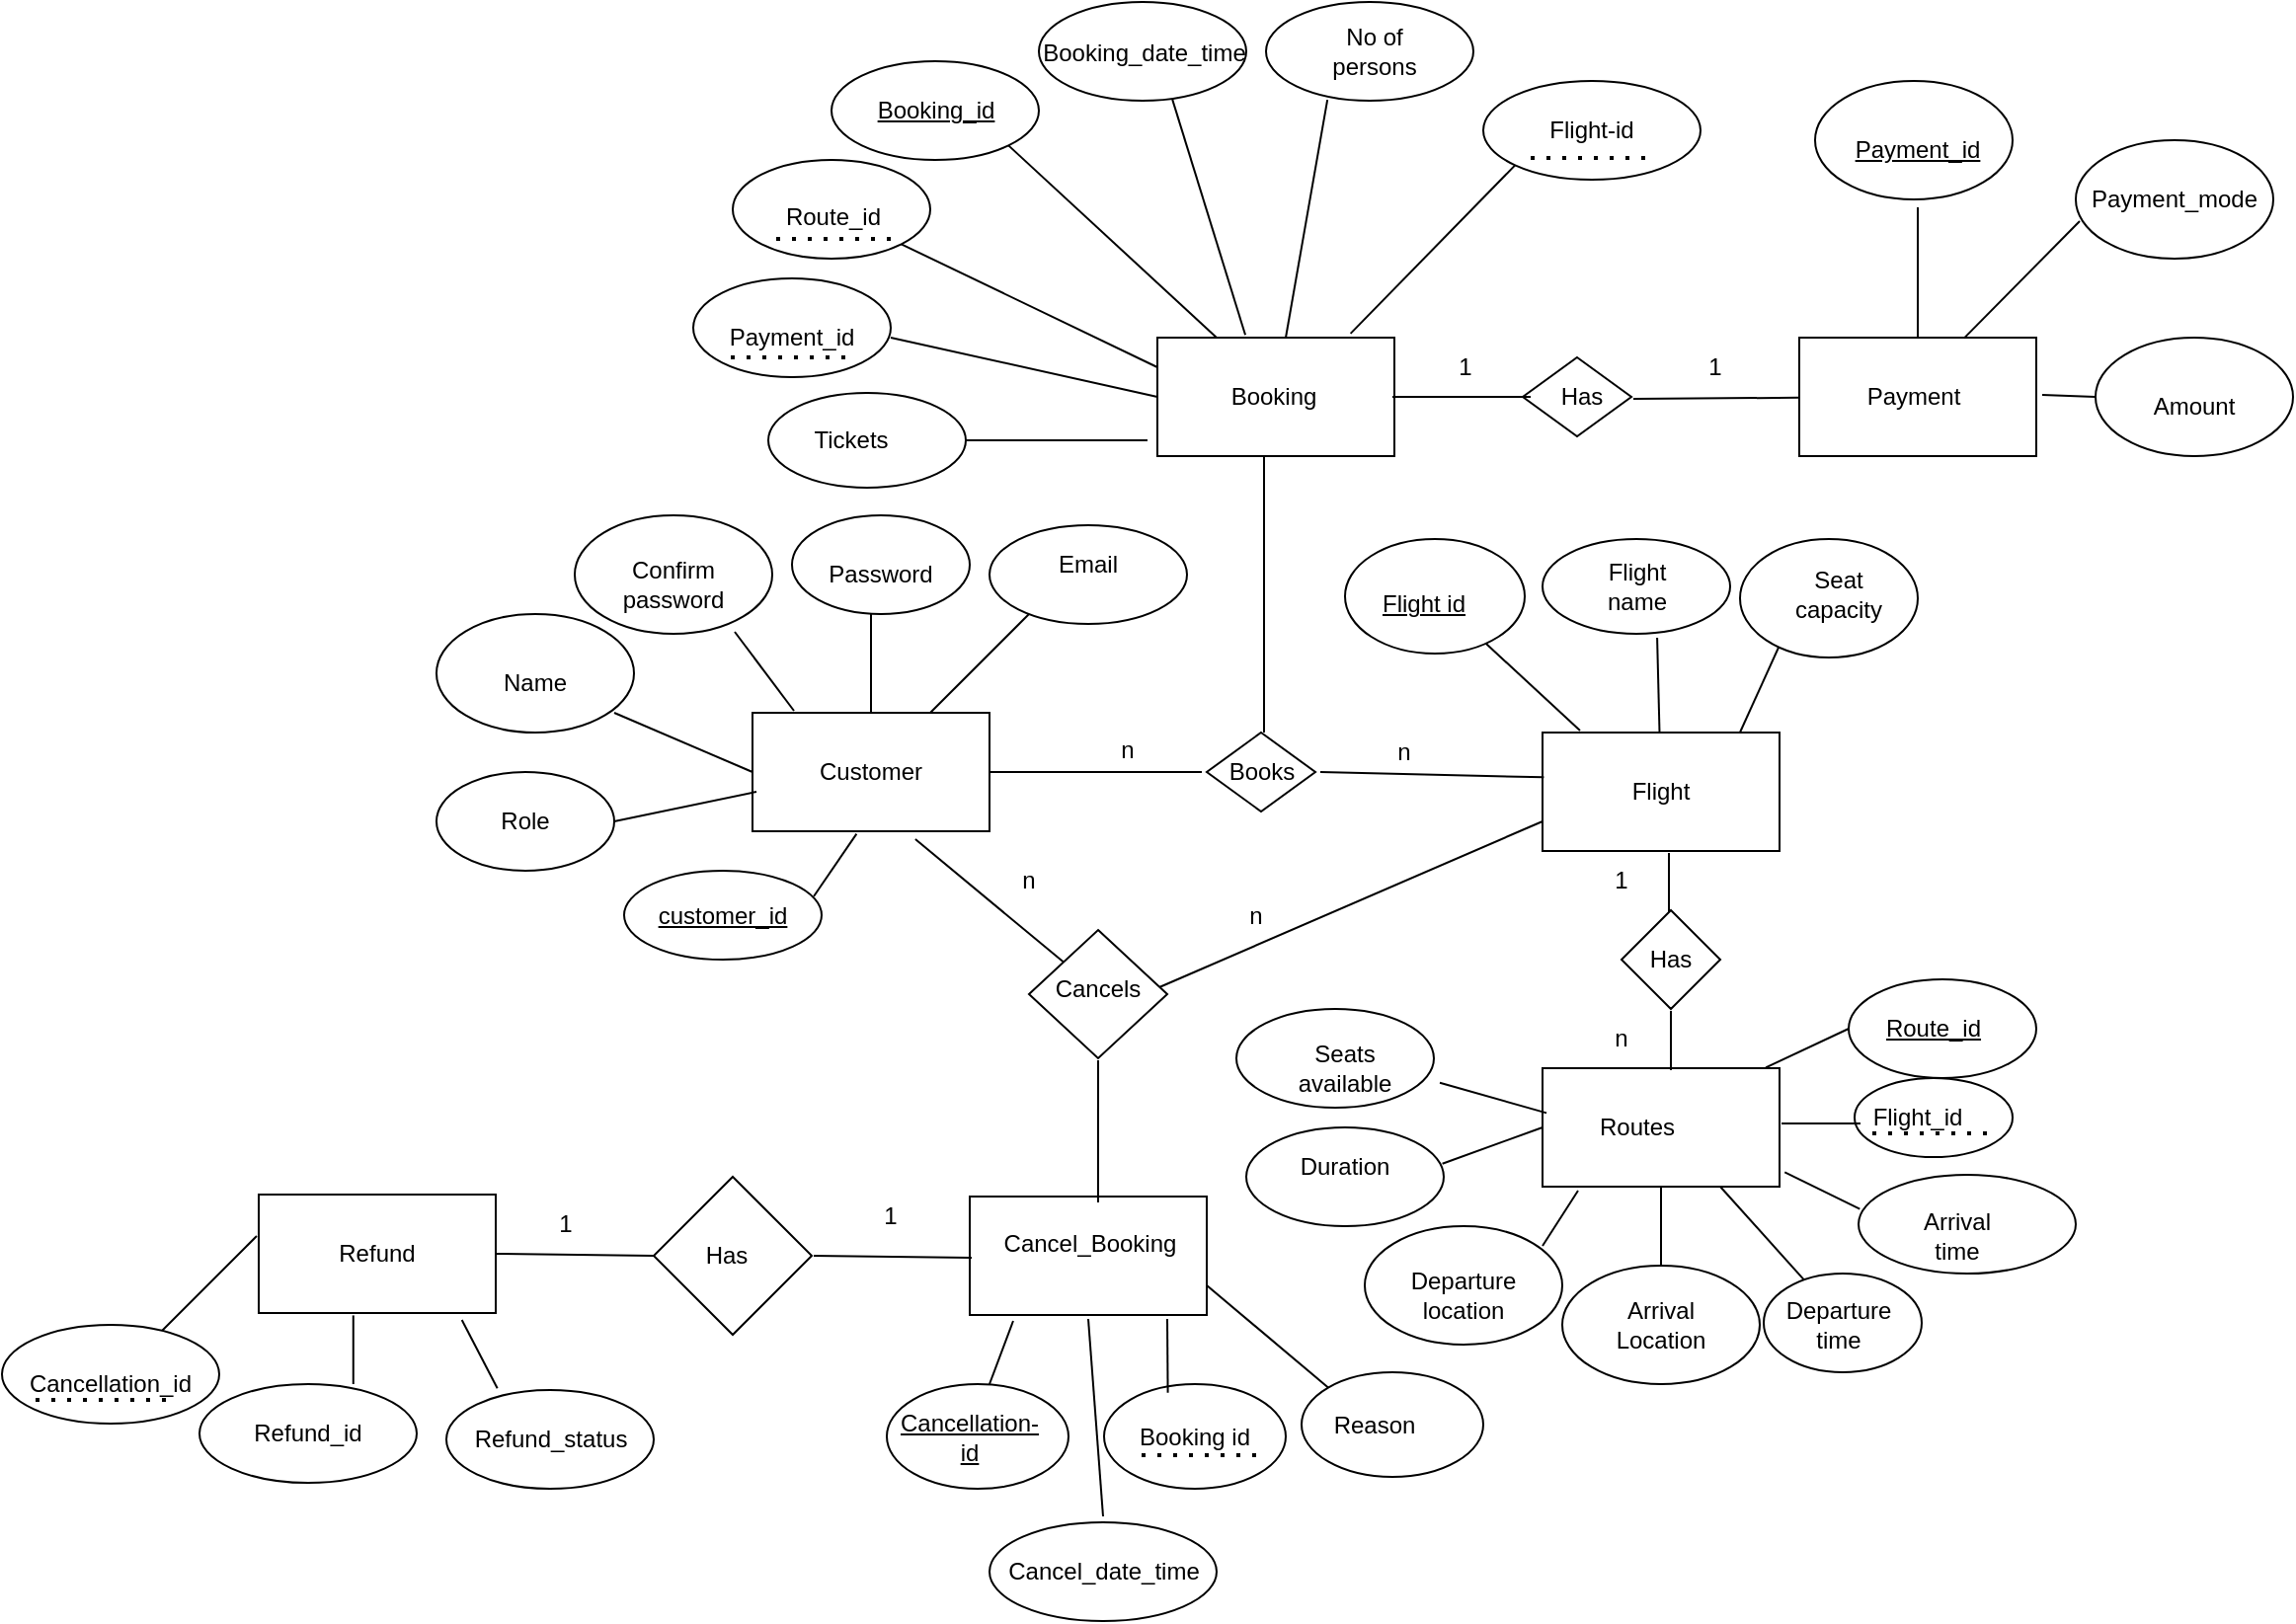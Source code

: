 <mxfile version="24.3.1" type="google">
  <diagram id="R2lEEEUBdFMjLlhIrx00" name="Page-1">
    <mxGraphModel grid="1" page="1" gridSize="10" guides="1" tooltips="1" connect="1" arrows="1" fold="1" pageScale="1" pageWidth="850" pageHeight="1100" math="0" shadow="0" extFonts="Permanent Marker^https://fonts.googleapis.com/css?family=Permanent+Marker">
      <root>
        <mxCell id="0" />
        <mxCell id="1" parent="0" />
        <mxCell id="lQTOpDhkp-Ly-11tszaa-1" value="" style="ellipse;whiteSpace=wrap;html=1;" vertex="1" parent="1">
          <mxGeometry x="300" y="5" width="100" height="50" as="geometry" />
        </mxCell>
        <mxCell id="lQTOpDhkp-Ly-11tszaa-3" value="" style="endArrow=none;html=1;rounded=0;" edge="1" parent="1">
          <mxGeometry width="50" height="50" relative="1" as="geometry">
            <mxPoint x="270" y="100" as="sourcePoint" />
            <mxPoint x="320" y="50" as="targetPoint" />
          </mxGeometry>
        </mxCell>
        <mxCell id="lQTOpDhkp-Ly-11tszaa-6" value="Email" style="text;html=1;align=center;verticalAlign=middle;whiteSpace=wrap;rounded=0;" vertex="1" parent="1">
          <mxGeometry x="320" y="10" width="60" height="30" as="geometry" />
        </mxCell>
        <mxCell id="lQTOpDhkp-Ly-11tszaa-7" value="" style="rounded=0;whiteSpace=wrap;html=1;" vertex="1" parent="1">
          <mxGeometry x="180" y="100" width="120" height="60" as="geometry" />
        </mxCell>
        <mxCell id="lQTOpDhkp-Ly-11tszaa-8" value="Customer" style="text;html=1;align=center;verticalAlign=middle;whiteSpace=wrap;rounded=0;" vertex="1" parent="1">
          <mxGeometry x="210" y="115" width="60" height="30" as="geometry" />
        </mxCell>
        <mxCell id="lQTOpDhkp-Ly-11tszaa-9" value="" style="ellipse;whiteSpace=wrap;html=1;" vertex="1" parent="1">
          <mxGeometry x="200" width="90" height="50" as="geometry" />
        </mxCell>
        <mxCell id="lQTOpDhkp-Ly-11tszaa-10" value="" style="endArrow=none;html=1;rounded=0;exitX=0.5;exitY=0;exitDx=0;exitDy=0;" edge="1" parent="1" source="lQTOpDhkp-Ly-11tszaa-7">
          <mxGeometry width="50" height="50" relative="1" as="geometry">
            <mxPoint x="190" y="100" as="sourcePoint" />
            <mxPoint x="240" y="50" as="targetPoint" />
          </mxGeometry>
        </mxCell>
        <mxCell id="lQTOpDhkp-Ly-11tszaa-11" value="" style="endArrow=none;html=1;rounded=0;" edge="1" parent="1">
          <mxGeometry width="50" height="50" relative="1" as="geometry">
            <mxPoint x="201" y="99" as="sourcePoint" />
            <mxPoint x="171" y="59" as="targetPoint" />
          </mxGeometry>
        </mxCell>
        <mxCell id="lQTOpDhkp-Ly-11tszaa-12" value="" style="ellipse;whiteSpace=wrap;html=1;" vertex="1" parent="1">
          <mxGeometry x="90" width="100" height="60" as="geometry" />
        </mxCell>
        <mxCell id="lQTOpDhkp-Ly-11tszaa-13" value="" style="endArrow=none;html=1;rounded=0;exitX=0;exitY=0.5;exitDx=0;exitDy=0;" edge="1" parent="1" source="lQTOpDhkp-Ly-11tszaa-7">
          <mxGeometry width="50" height="50" relative="1" as="geometry">
            <mxPoint x="170" y="140" as="sourcePoint" />
            <mxPoint x="110" y="100" as="targetPoint" />
          </mxGeometry>
        </mxCell>
        <mxCell id="lQTOpDhkp-Ly-11tszaa-14" value="" style="ellipse;whiteSpace=wrap;html=1;" vertex="1" parent="1">
          <mxGeometry x="20" y="50" width="100" height="60" as="geometry" />
        </mxCell>
        <mxCell id="lQTOpDhkp-Ly-11tszaa-15" value="Password" style="text;html=1;align=center;verticalAlign=middle;whiteSpace=wrap;rounded=0;" vertex="1" parent="1">
          <mxGeometry x="215" y="15" width="60" height="30" as="geometry" />
        </mxCell>
        <mxCell id="lQTOpDhkp-Ly-11tszaa-17" value="Confirm password" style="text;html=1;align=center;verticalAlign=middle;whiteSpace=wrap;rounded=0;" vertex="1" parent="1">
          <mxGeometry x="110" y="20" width="60" height="30" as="geometry" />
        </mxCell>
        <mxCell id="lQTOpDhkp-Ly-11tszaa-18" value="Name" style="text;html=1;align=center;verticalAlign=middle;whiteSpace=wrap;rounded=0;" vertex="1" parent="1">
          <mxGeometry x="40" y="70" width="60" height="30" as="geometry" />
        </mxCell>
        <mxCell id="lQTOpDhkp-Ly-11tszaa-19" value="" style="ellipse;whiteSpace=wrap;html=1;" vertex="1" parent="1">
          <mxGeometry x="20" y="130" width="90" height="50" as="geometry" />
        </mxCell>
        <mxCell id="lQTOpDhkp-Ly-11tszaa-20" value="" style="endArrow=none;html=1;rounded=0;exitX=1;exitY=0.5;exitDx=0;exitDy=0;" edge="1" parent="1" source="lQTOpDhkp-Ly-11tszaa-19">
          <mxGeometry width="50" height="50" relative="1" as="geometry">
            <mxPoint x="132" y="190" as="sourcePoint" />
            <mxPoint x="182" y="140" as="targetPoint" />
          </mxGeometry>
        </mxCell>
        <mxCell id="lQTOpDhkp-Ly-11tszaa-21" value="Role" style="text;html=1;align=center;verticalAlign=middle;whiteSpace=wrap;rounded=0;" vertex="1" parent="1">
          <mxGeometry x="35" y="140" width="60" height="30" as="geometry" />
        </mxCell>
        <mxCell id="lQTOpDhkp-Ly-11tszaa-22" value="" style="rounded=0;whiteSpace=wrap;html=1;" vertex="1" parent="1">
          <mxGeometry x="580" y="110" width="120" height="60" as="geometry" />
        </mxCell>
        <mxCell id="lQTOpDhkp-Ly-11tszaa-23" value="Flight" style="text;html=1;align=center;verticalAlign=middle;whiteSpace=wrap;rounded=0;" vertex="1" parent="1">
          <mxGeometry x="610" y="125" width="60" height="30" as="geometry" />
        </mxCell>
        <mxCell id="lQTOpDhkp-Ly-11tszaa-24" value="" style="endArrow=none;html=1;rounded=0;exitX=0.833;exitY=0;exitDx=0;exitDy=0;exitPerimeter=0;" edge="1" parent="1" source="lQTOpDhkp-Ly-11tszaa-22">
          <mxGeometry width="50" height="50" relative="1" as="geometry">
            <mxPoint x="654" y="107" as="sourcePoint" />
            <mxPoint x="704" y="57" as="targetPoint" />
          </mxGeometry>
        </mxCell>
        <mxCell id="lQTOpDhkp-Ly-11tszaa-26" value="" style="ellipse;whiteSpace=wrap;html=1;" vertex="1" parent="1">
          <mxGeometry x="680" y="12" width="90" height="60" as="geometry" />
        </mxCell>
        <mxCell id="lQTOpDhkp-Ly-11tszaa-27" value="" style="endArrow=none;html=1;rounded=0;entryX=0.611;entryY=1.042;entryDx=0;entryDy=0;entryPerimeter=0;" edge="1" parent="1" source="lQTOpDhkp-Ly-11tszaa-22" target="lQTOpDhkp-Ly-11tszaa-28">
          <mxGeometry width="50" height="50" relative="1" as="geometry">
            <mxPoint x="665" y="112" as="sourcePoint" />
            <mxPoint x="635" y="52" as="targetPoint" />
          </mxGeometry>
        </mxCell>
        <mxCell id="lQTOpDhkp-Ly-11tszaa-28" value="" style="ellipse;whiteSpace=wrap;html=1;" vertex="1" parent="1">
          <mxGeometry x="580" y="12" width="95" height="48" as="geometry" />
        </mxCell>
        <mxCell id="lQTOpDhkp-Ly-11tszaa-29" value="" style="endArrow=none;html=1;rounded=0;" edge="1" parent="1" target="lQTOpDhkp-Ly-11tszaa-30">
          <mxGeometry width="50" height="50" relative="1" as="geometry">
            <mxPoint x="599" y="109" as="sourcePoint" />
            <mxPoint x="571" y="70" as="targetPoint" />
          </mxGeometry>
        </mxCell>
        <mxCell id="lQTOpDhkp-Ly-11tszaa-30" value="" style="ellipse;whiteSpace=wrap;html=1;" vertex="1" parent="1">
          <mxGeometry x="480" y="12" width="91" height="58" as="geometry" />
        </mxCell>
        <mxCell id="lQTOpDhkp-Ly-11tszaa-33" value="&lt;u&gt;Flight id&lt;/u&gt;" style="text;html=1;align=center;verticalAlign=middle;whiteSpace=wrap;rounded=0;" vertex="1" parent="1">
          <mxGeometry x="490" y="30" width="60" height="30" as="geometry" />
        </mxCell>
        <mxCell id="lQTOpDhkp-Ly-11tszaa-34" value="Flight name" style="text;html=1;align=center;verticalAlign=middle;whiteSpace=wrap;rounded=0;" vertex="1" parent="1">
          <mxGeometry x="597.5" y="21" width="60" height="30" as="geometry" />
        </mxCell>
        <mxCell id="lQTOpDhkp-Ly-11tszaa-35" value="Seat capacity" style="text;html=1;align=center;verticalAlign=middle;whiteSpace=wrap;rounded=0;" vertex="1" parent="1">
          <mxGeometry x="700" y="25" width="60" height="30" as="geometry" />
        </mxCell>
        <mxCell id="lQTOpDhkp-Ly-11tszaa-36" value="" style="rounded=0;whiteSpace=wrap;html=1;" vertex="1" parent="1">
          <mxGeometry x="580" y="280" width="120" height="60" as="geometry" />
        </mxCell>
        <mxCell id="lQTOpDhkp-Ly-11tszaa-37" value="Routes" style="text;html=1;align=center;verticalAlign=middle;whiteSpace=wrap;rounded=0;" vertex="1" parent="1">
          <mxGeometry x="597.5" y="295" width="60" height="30" as="geometry" />
        </mxCell>
        <mxCell id="lQTOpDhkp-Ly-11tszaa-38" value="" style="endArrow=none;html=1;rounded=0;" edge="1" parent="1">
          <mxGeometry width="50" height="50" relative="1" as="geometry">
            <mxPoint x="580" y="370" as="sourcePoint" />
            <mxPoint x="598" y="342" as="targetPoint" />
          </mxGeometry>
        </mxCell>
        <mxCell id="lQTOpDhkp-Ly-11tszaa-40" value="" style="ellipse;whiteSpace=wrap;html=1;" vertex="1" parent="1">
          <mxGeometry x="490" y="360" width="100" height="60" as="geometry" />
        </mxCell>
        <mxCell id="lQTOpDhkp-Ly-11tszaa-41" value="Departure location" style="text;html=1;align=center;verticalAlign=middle;whiteSpace=wrap;rounded=0;" vertex="1" parent="1">
          <mxGeometry x="510" y="380" width="60" height="30" as="geometry" />
        </mxCell>
        <mxCell id="lQTOpDhkp-Ly-11tszaa-42" value="" style="ellipse;whiteSpace=wrap;html=1;" vertex="1" parent="1">
          <mxGeometry x="590" y="380" width="100" height="60" as="geometry" />
        </mxCell>
        <mxCell id="lQTOpDhkp-Ly-11tszaa-43" value="Arrival Location" style="text;html=1;align=center;verticalAlign=middle;whiteSpace=wrap;rounded=0;" vertex="1" parent="1">
          <mxGeometry x="610" y="395" width="60" height="30" as="geometry" />
        </mxCell>
        <mxCell id="lQTOpDhkp-Ly-11tszaa-44" value="" style="ellipse;whiteSpace=wrap;html=1;" vertex="1" parent="1">
          <mxGeometry x="692" y="384" width="80" height="50" as="geometry" />
        </mxCell>
        <mxCell id="lQTOpDhkp-Ly-11tszaa-45" value="Departure time" style="text;html=1;align=center;verticalAlign=middle;whiteSpace=wrap;rounded=0;" vertex="1" parent="1">
          <mxGeometry x="700" y="395" width="60" height="30" as="geometry" />
        </mxCell>
        <mxCell id="lQTOpDhkp-Ly-11tszaa-46" value="" style="ellipse;whiteSpace=wrap;html=1;" vertex="1" parent="1">
          <mxGeometry x="738" y="285" width="80" height="40" as="geometry" />
        </mxCell>
        <mxCell id="lQTOpDhkp-Ly-11tszaa-47" value="Flight_id" style="text;html=1;align=center;verticalAlign=middle;whiteSpace=wrap;rounded=0;" vertex="1" parent="1">
          <mxGeometry x="740" y="290" width="60" height="30" as="geometry" />
        </mxCell>
        <mxCell id="lQTOpDhkp-Ly-11tszaa-48" value="" style="ellipse;whiteSpace=wrap;html=1;" vertex="1" parent="1">
          <mxGeometry x="430" y="310" width="100" height="50" as="geometry" />
        </mxCell>
        <mxCell id="lQTOpDhkp-Ly-11tszaa-49" value="Duration" style="text;html=1;align=center;verticalAlign=middle;whiteSpace=wrap;rounded=0;" vertex="1" parent="1">
          <mxGeometry x="450" y="315" width="60" height="30" as="geometry" />
        </mxCell>
        <mxCell id="lQTOpDhkp-Ly-11tszaa-50" value="" style="endArrow=none;html=1;rounded=0;entryX=0;entryY=0.5;entryDx=0;entryDy=0;exitX=0.993;exitY=0.367;exitDx=0;exitDy=0;exitPerimeter=0;" edge="1" parent="1" source="lQTOpDhkp-Ly-11tszaa-48" target="lQTOpDhkp-Ly-11tszaa-36">
          <mxGeometry width="50" height="50" relative="1" as="geometry">
            <mxPoint x="510" y="340" as="sourcePoint" />
            <mxPoint x="560" y="290" as="targetPoint" />
          </mxGeometry>
        </mxCell>
        <mxCell id="lQTOpDhkp-Ly-11tszaa-51" value="" style="endArrow=none;html=1;rounded=0;entryX=0.5;entryY=0;entryDx=0;entryDy=0;exitX=0.5;exitY=1;exitDx=0;exitDy=0;" edge="1" parent="1" source="lQTOpDhkp-Ly-11tszaa-36" target="lQTOpDhkp-Ly-11tszaa-42">
          <mxGeometry width="50" height="50" relative="1" as="geometry">
            <mxPoint x="630" y="350" as="sourcePoint" />
            <mxPoint x="500" y="210" as="targetPoint" />
          </mxGeometry>
        </mxCell>
        <mxCell id="lQTOpDhkp-Ly-11tszaa-52" value="" style="endArrow=none;html=1;rounded=0;exitX=0.75;exitY=1;exitDx=0;exitDy=0;" edge="1" parent="1" source="lQTOpDhkp-Ly-11tszaa-36" target="lQTOpDhkp-Ly-11tszaa-44">
          <mxGeometry width="50" height="50" relative="1" as="geometry">
            <mxPoint x="671" y="345" as="sourcePoint" />
            <mxPoint x="711" y="355" as="targetPoint" />
          </mxGeometry>
        </mxCell>
        <mxCell id="lQTOpDhkp-Ly-11tszaa-53" value="" style="endArrow=none;html=1;rounded=0;" edge="1" parent="1">
          <mxGeometry width="50" height="50" relative="1" as="geometry">
            <mxPoint x="701" y="308" as="sourcePoint" />
            <mxPoint x="741" y="308" as="targetPoint" />
          </mxGeometry>
        </mxCell>
        <mxCell id="lQTOpDhkp-Ly-11tszaa-55" value="" style="ellipse;whiteSpace=wrap;html=1;" vertex="1" parent="1">
          <mxGeometry x="425" y="250" width="100" height="50" as="geometry" />
        </mxCell>
        <mxCell id="lQTOpDhkp-Ly-11tszaa-56" value="" style="endArrow=none;html=1;rounded=0;entryX=0.017;entryY=0.378;entryDx=0;entryDy=0;entryPerimeter=0;exitX=1.03;exitY=0.747;exitDx=0;exitDy=0;exitPerimeter=0;" edge="1" parent="1" source="lQTOpDhkp-Ly-11tszaa-55" target="lQTOpDhkp-Ly-11tszaa-36">
          <mxGeometry width="50" height="50" relative="1" as="geometry">
            <mxPoint x="480" y="290" as="sourcePoint" />
            <mxPoint x="530" y="240" as="targetPoint" />
          </mxGeometry>
        </mxCell>
        <mxCell id="lQTOpDhkp-Ly-11tszaa-57" value="Seats available" style="text;html=1;align=center;verticalAlign=middle;whiteSpace=wrap;rounded=0;" vertex="1" parent="1">
          <mxGeometry x="450" y="265" width="60" height="30" as="geometry" />
        </mxCell>
        <mxCell id="lQTOpDhkp-Ly-11tszaa-58" value="" style="ellipse;whiteSpace=wrap;html=1;" vertex="1" parent="1">
          <mxGeometry x="740" y="334" width="110" height="50" as="geometry" />
        </mxCell>
        <mxCell id="lQTOpDhkp-Ly-11tszaa-60" value="" style="endArrow=none;html=1;rounded=0;exitX=0.006;exitY=0.347;exitDx=0;exitDy=0;exitPerimeter=0;entryX=1.022;entryY=0.878;entryDx=0;entryDy=0;entryPerimeter=0;" edge="1" parent="1" source="lQTOpDhkp-Ly-11tszaa-58" target="lQTOpDhkp-Ly-11tszaa-36">
          <mxGeometry width="50" height="50" relative="1" as="geometry">
            <mxPoint x="731.7" y="367.98" as="sourcePoint" />
            <mxPoint x="693" y="310" as="targetPoint" />
          </mxGeometry>
        </mxCell>
        <mxCell id="lQTOpDhkp-Ly-11tszaa-61" value="Arrival time" style="text;html=1;align=center;verticalAlign=middle;whiteSpace=wrap;rounded=0;" vertex="1" parent="1">
          <mxGeometry x="760" y="350" width="60" height="30" as="geometry" />
        </mxCell>
        <mxCell id="lQTOpDhkp-Ly-11tszaa-62" value="" style="rhombus;whiteSpace=wrap;html=1;" vertex="1" parent="1">
          <mxGeometry x="620" y="200" width="50" height="50" as="geometry" />
        </mxCell>
        <mxCell id="lQTOpDhkp-Ly-11tszaa-64" value="" style="endArrow=none;html=1;rounded=0;" edge="1" parent="1">
          <mxGeometry width="50" height="50" relative="1" as="geometry">
            <mxPoint x="644" y="201" as="sourcePoint" />
            <mxPoint x="644" y="171" as="targetPoint" />
          </mxGeometry>
        </mxCell>
        <mxCell id="lQTOpDhkp-Ly-11tszaa-65" value="" style="endArrow=none;html=1;rounded=0;" edge="1" parent="1">
          <mxGeometry width="50" height="50" relative="1" as="geometry">
            <mxPoint x="645" y="281" as="sourcePoint" />
            <mxPoint x="645" y="251" as="targetPoint" />
          </mxGeometry>
        </mxCell>
        <mxCell id="lQTOpDhkp-Ly-11tszaa-66" value="Has" style="text;html=1;align=center;verticalAlign=middle;whiteSpace=wrap;rounded=0;" vertex="1" parent="1">
          <mxGeometry x="615" y="210" width="60" height="30" as="geometry" />
        </mxCell>
        <mxCell id="lQTOpDhkp-Ly-11tszaa-67" value="1" style="text;html=1;align=center;verticalAlign=middle;whiteSpace=wrap;rounded=0;" vertex="1" parent="1">
          <mxGeometry x="590" y="170" width="60" height="30" as="geometry" />
        </mxCell>
        <mxCell id="lQTOpDhkp-Ly-11tszaa-68" value="n" style="text;html=1;align=center;verticalAlign=middle;whiteSpace=wrap;rounded=0;" vertex="1" parent="1">
          <mxGeometry x="590" y="250" width="60" height="30" as="geometry" />
        </mxCell>
        <mxCell id="lQTOpDhkp-Ly-11tszaa-70" value="" style="rhombus;whiteSpace=wrap;html=1;" vertex="1" parent="1">
          <mxGeometry x="410" y="110" width="55" height="40" as="geometry" />
        </mxCell>
        <mxCell id="lQTOpDhkp-Ly-11tszaa-71" value="Books" style="text;html=1;align=center;verticalAlign=middle;whiteSpace=wrap;rounded=0;" vertex="1" parent="1">
          <mxGeometry x="407.5" y="115" width="60" height="30" as="geometry" />
        </mxCell>
        <mxCell id="lQTOpDhkp-Ly-11tszaa-72" value="" style="endArrow=none;html=1;rounded=0;entryX=0.006;entryY=0.378;entryDx=0;entryDy=0;exitX=1;exitY=0.5;exitDx=0;exitDy=0;entryPerimeter=0;" edge="1" parent="1" source="lQTOpDhkp-Ly-11tszaa-71" target="lQTOpDhkp-Ly-11tszaa-22">
          <mxGeometry width="50" height="50" relative="1" as="geometry">
            <mxPoint x="451" y="140" as="sourcePoint" />
            <mxPoint x="501" y="90" as="targetPoint" />
          </mxGeometry>
        </mxCell>
        <mxCell id="lQTOpDhkp-Ly-11tszaa-73" value="" style="endArrow=none;html=1;rounded=0;entryX=1;entryY=0.5;entryDx=0;entryDy=0;exitX=0;exitY=0.5;exitDx=0;exitDy=0;" edge="1" parent="1" source="lQTOpDhkp-Ly-11tszaa-71" target="lQTOpDhkp-Ly-11tszaa-7">
          <mxGeometry width="50" height="50" relative="1" as="geometry">
            <mxPoint x="450" y="140" as="sourcePoint" />
            <mxPoint x="500" y="90" as="targetPoint" />
          </mxGeometry>
        </mxCell>
        <mxCell id="lQTOpDhkp-Ly-11tszaa-74" value="n" style="text;html=1;align=center;verticalAlign=middle;whiteSpace=wrap;rounded=0;" vertex="1" parent="1">
          <mxGeometry x="340" y="104" width="60" height="30" as="geometry" />
        </mxCell>
        <mxCell id="lQTOpDhkp-Ly-11tszaa-75" value="n" style="text;html=1;align=center;verticalAlign=middle;whiteSpace=wrap;rounded=0;" vertex="1" parent="1">
          <mxGeometry x="480" y="105" width="60" height="30" as="geometry" />
        </mxCell>
        <mxCell id="lQTOpDhkp-Ly-11tszaa-77" value="" style="ellipse;whiteSpace=wrap;html=1;" vertex="1" parent="1">
          <mxGeometry x="115" y="180" width="100" height="45" as="geometry" />
        </mxCell>
        <mxCell id="lQTOpDhkp-Ly-11tszaa-78" value="&lt;u&gt;customer_id&lt;/u&gt;" style="text;html=1;align=center;verticalAlign=middle;whiteSpace=wrap;rounded=0;" vertex="1" parent="1">
          <mxGeometry x="135" y="187.5" width="60" height="30" as="geometry" />
        </mxCell>
        <mxCell id="lQTOpDhkp-Ly-11tszaa-79" value="" style="endArrow=none;html=1;rounded=0;entryX=0.439;entryY=1.022;entryDx=0;entryDy=0;entryPerimeter=0;" edge="1" parent="1" target="lQTOpDhkp-Ly-11tszaa-7">
          <mxGeometry width="50" height="50" relative="1" as="geometry">
            <mxPoint x="211" y="193" as="sourcePoint" />
            <mxPoint x="261" y="143" as="targetPoint" />
          </mxGeometry>
        </mxCell>
        <mxCell id="lQTOpDhkp-Ly-11tszaa-81" value="" style="rhombus;whiteSpace=wrap;html=1;" vertex="1" parent="1">
          <mxGeometry x="320" y="210" width="70" height="65" as="geometry" />
        </mxCell>
        <mxCell id="lQTOpDhkp-Ly-11tszaa-82" value="" style="endArrow=none;html=1;rounded=0;entryX=0.687;entryY=1.067;entryDx=0;entryDy=0;entryPerimeter=0;exitX=0;exitY=0;exitDx=0;exitDy=0;" edge="1" parent="1" source="lQTOpDhkp-Ly-11tszaa-81" target="lQTOpDhkp-Ly-11tszaa-7">
          <mxGeometry width="50" height="50" relative="1" as="geometry">
            <mxPoint x="710" y="230" as="sourcePoint" />
            <mxPoint x="760" y="180" as="targetPoint" />
          </mxGeometry>
        </mxCell>
        <mxCell id="lQTOpDhkp-Ly-11tszaa-83" value="n" style="text;html=1;align=center;verticalAlign=middle;whiteSpace=wrap;rounded=0;" vertex="1" parent="1">
          <mxGeometry x="290" y="170" width="60" height="30" as="geometry" />
        </mxCell>
        <mxCell id="lQTOpDhkp-Ly-11tszaa-84" value="" style="endArrow=none;html=1;rounded=0;entryX=0;entryY=0.75;entryDx=0;entryDy=0;" edge="1" parent="1" target="lQTOpDhkp-Ly-11tszaa-22">
          <mxGeometry width="50" height="50" relative="1" as="geometry">
            <mxPoint x="386" y="239" as="sourcePoint" />
            <mxPoint x="436" y="189" as="targetPoint" />
          </mxGeometry>
        </mxCell>
        <mxCell id="lQTOpDhkp-Ly-11tszaa-85" value="n" style="text;html=1;align=center;verticalAlign=middle;whiteSpace=wrap;rounded=0;" vertex="1" parent="1">
          <mxGeometry x="405" y="187.5" width="60" height="30" as="geometry" />
        </mxCell>
        <mxCell id="lQTOpDhkp-Ly-11tszaa-86" value="Cancels" style="text;html=1;align=center;verticalAlign=middle;whiteSpace=wrap;rounded=0;" vertex="1" parent="1">
          <mxGeometry x="325" y="225" width="60" height="30" as="geometry" />
        </mxCell>
        <mxCell id="lQTOpDhkp-Ly-11tszaa-87" value="" style="rounded=0;whiteSpace=wrap;html=1;" vertex="1" parent="1">
          <mxGeometry x="290" y="345" width="120" height="60" as="geometry" />
        </mxCell>
        <mxCell id="lQTOpDhkp-Ly-11tszaa-88" value="" style="endArrow=none;html=1;rounded=0;exitX=0.533;exitY=0.083;exitDx=0;exitDy=0;exitPerimeter=0;" edge="1" parent="1">
          <mxGeometry width="50" height="50" relative="1" as="geometry">
            <mxPoint x="354.96" y="347.98" as="sourcePoint" />
            <mxPoint x="355" y="276" as="targetPoint" />
          </mxGeometry>
        </mxCell>
        <mxCell id="lQTOpDhkp-Ly-11tszaa-89" value="" style="endArrow=none;html=1;rounded=0;" edge="1" parent="1">
          <mxGeometry width="50" height="50" relative="1" as="geometry">
            <mxPoint x="439" y="110" as="sourcePoint" />
            <mxPoint x="439" y="-30" as="targetPoint" />
          </mxGeometry>
        </mxCell>
        <mxCell id="lQTOpDhkp-Ly-11tszaa-90" value="Cancel_Booking" style="text;html=1;align=center;verticalAlign=middle;whiteSpace=wrap;rounded=0;" vertex="1" parent="1">
          <mxGeometry x="321" y="354" width="60" height="30" as="geometry" />
        </mxCell>
        <mxCell id="lQTOpDhkp-Ly-11tszaa-91" value="" style="rounded=0;whiteSpace=wrap;html=1;" vertex="1" parent="1">
          <mxGeometry x="385" y="-90" width="120" height="60" as="geometry" />
        </mxCell>
        <mxCell id="lQTOpDhkp-Ly-11tszaa-92" value="Booking" style="text;html=1;align=center;verticalAlign=middle;whiteSpace=wrap;rounded=0;" vertex="1" parent="1">
          <mxGeometry x="414" y="-75" width="60" height="30" as="geometry" />
        </mxCell>
        <mxCell id="lQTOpDhkp-Ly-11tszaa-94" value="" style="ellipse;whiteSpace=wrap;html=1;" vertex="1" parent="1">
          <mxGeometry x="440" y="-260" width="105" height="50" as="geometry" />
        </mxCell>
        <mxCell id="lQTOpDhkp-Ly-11tszaa-95" value="" style="ellipse;whiteSpace=wrap;html=1;" vertex="1" parent="1">
          <mxGeometry x="550" y="-220" width="110" height="50" as="geometry" />
        </mxCell>
        <mxCell id="lQTOpDhkp-Ly-11tszaa-96" value="" style="ellipse;whiteSpace=wrap;html=1;" vertex="1" parent="1">
          <mxGeometry x="325" y="-260" width="105" height="50" as="geometry" />
        </mxCell>
        <mxCell id="lQTOpDhkp-Ly-11tszaa-97" value="" style="ellipse;whiteSpace=wrap;html=1;" vertex="1" parent="1">
          <mxGeometry x="220" y="-230" width="105" height="50" as="geometry" />
        </mxCell>
        <mxCell id="lQTOpDhkp-Ly-11tszaa-98" value="&lt;u&gt;Booking_id&lt;/u&gt;" style="text;html=1;align=center;verticalAlign=middle;whiteSpace=wrap;rounded=0;" vertex="1" parent="1">
          <mxGeometry x="242.5" y="-220" width="60" height="30" as="geometry" />
        </mxCell>
        <mxCell id="lQTOpDhkp-Ly-11tszaa-101" value="Booking_date_time" style="text;html=1;align=center;verticalAlign=middle;whiteSpace=wrap;rounded=0;" vertex="1" parent="1">
          <mxGeometry x="351" y="-244" width="55" height="20" as="geometry" />
        </mxCell>
        <mxCell id="lQTOpDhkp-Ly-11tszaa-102" value="No of persons" style="text;html=1;align=center;verticalAlign=middle;whiteSpace=wrap;rounded=0;" vertex="1" parent="1">
          <mxGeometry x="465" y="-250" width="60" height="30" as="geometry" />
        </mxCell>
        <mxCell id="lQTOpDhkp-Ly-11tszaa-103" value="Flight-id" style="text;html=1;align=center;verticalAlign=middle;whiteSpace=wrap;rounded=0;" vertex="1" parent="1">
          <mxGeometry x="575" y="-210" width="60" height="30" as="geometry" />
        </mxCell>
        <mxCell id="lQTOpDhkp-Ly-11tszaa-104" value="" style="ellipse;whiteSpace=wrap;html=1;" vertex="1" parent="1">
          <mxGeometry x="170" y="-180" width="100" height="50" as="geometry" />
        </mxCell>
        <mxCell id="lQTOpDhkp-Ly-11tszaa-105" value="" style="ellipse;whiteSpace=wrap;html=1;" vertex="1" parent="1">
          <mxGeometry x="150" y="-120" width="100" height="50" as="geometry" />
        </mxCell>
        <mxCell id="lQTOpDhkp-Ly-11tszaa-106" value="Route_id" style="text;html=1;align=center;verticalAlign=middle;whiteSpace=wrap;rounded=0;" vertex="1" parent="1">
          <mxGeometry x="191" y="-166" width="60" height="30" as="geometry" />
        </mxCell>
        <mxCell id="lQTOpDhkp-Ly-11tszaa-107" value="Payment_id" style="text;html=1;align=center;verticalAlign=middle;whiteSpace=wrap;rounded=0;" vertex="1" parent="1">
          <mxGeometry x="170" y="-105" width="60" height="30" as="geometry" />
        </mxCell>
        <mxCell id="lQTOpDhkp-Ly-11tszaa-108" value="" style="endArrow=none;html=1;rounded=0;exitX=0;exitY=0.5;exitDx=0;exitDy=0;" edge="1" parent="1" source="lQTOpDhkp-Ly-11tszaa-91">
          <mxGeometry width="50" height="50" relative="1" as="geometry">
            <mxPoint x="710" y="-10" as="sourcePoint" />
            <mxPoint x="250" y="-90" as="targetPoint" />
          </mxGeometry>
        </mxCell>
        <mxCell id="lQTOpDhkp-Ly-11tszaa-109" value="" style="endArrow=none;html=1;rounded=0;entryX=1;entryY=1;entryDx=0;entryDy=0;exitX=0;exitY=0.25;exitDx=0;exitDy=0;" edge="1" parent="1" source="lQTOpDhkp-Ly-11tszaa-91" target="lQTOpDhkp-Ly-11tszaa-104">
          <mxGeometry width="50" height="50" relative="1" as="geometry">
            <mxPoint x="370" y="-80" as="sourcePoint" />
            <mxPoint x="264" y="-130" as="targetPoint" />
          </mxGeometry>
        </mxCell>
        <mxCell id="lQTOpDhkp-Ly-11tszaa-110" value="" style="endArrow=none;html=1;rounded=0;entryX=1;entryY=1;entryDx=0;entryDy=0;exitX=0.25;exitY=0;exitDx=0;exitDy=0;" edge="1" parent="1" source="lQTOpDhkp-Ly-11tszaa-91" target="lQTOpDhkp-Ly-11tszaa-97">
          <mxGeometry width="50" height="50" relative="1" as="geometry">
            <mxPoint x="464" y="-118" as="sourcePoint" />
            <mxPoint x="333" y="-143" as="targetPoint" />
          </mxGeometry>
        </mxCell>
        <mxCell id="lQTOpDhkp-Ly-11tszaa-111" value="" style="endArrow=none;html=1;rounded=0;entryX=0.644;entryY=1.069;entryDx=0;entryDy=0;entryPerimeter=0;exitX=0.371;exitY=0.044;exitDx=0;exitDy=0;exitPerimeter=0;" edge="1" parent="1">
          <mxGeometry width="50" height="50" relative="1" as="geometry">
            <mxPoint x="429.52" y="-91.36" as="sourcePoint" />
            <mxPoint x="392.62" y="-210.55" as="targetPoint" />
          </mxGeometry>
        </mxCell>
        <mxCell id="lQTOpDhkp-Ly-11tszaa-112" value="" style="endArrow=none;html=1;rounded=0;entryX=0.815;entryY=-0.034;entryDx=0;entryDy=0;entryPerimeter=0;exitX=0;exitY=1;exitDx=0;exitDy=0;" edge="1" parent="1" source="lQTOpDhkp-Ly-11tszaa-95" target="lQTOpDhkp-Ly-11tszaa-91">
          <mxGeometry width="50" height="50" relative="1" as="geometry">
            <mxPoint x="562" y="-110" as="sourcePoint" />
            <mxPoint x="431" y="-135" as="targetPoint" />
          </mxGeometry>
        </mxCell>
        <mxCell id="lQTOpDhkp-Ly-11tszaa-113" value="" style="endArrow=none;html=1;rounded=0;entryX=0.296;entryY=0.991;entryDx=0;entryDy=0;entryPerimeter=0;" edge="1" parent="1" target="lQTOpDhkp-Ly-11tszaa-94">
          <mxGeometry width="50" height="50" relative="1" as="geometry">
            <mxPoint x="450" y="-90" as="sourcePoint" />
            <mxPoint x="304" y="-35" as="targetPoint" />
          </mxGeometry>
        </mxCell>
        <mxCell id="lQTOpDhkp-Ly-11tszaa-114" value="" style="rhombus;whiteSpace=wrap;html=1;" vertex="1" parent="1">
          <mxGeometry x="570" y="-80" width="55" height="40" as="geometry" />
        </mxCell>
        <mxCell id="lQTOpDhkp-Ly-11tszaa-115" value="" style="endArrow=none;html=1;rounded=0;" edge="1" parent="1">
          <mxGeometry width="50" height="50" relative="1" as="geometry">
            <mxPoint x="504" y="-60" as="sourcePoint" />
            <mxPoint x="574" y="-60" as="targetPoint" />
          </mxGeometry>
        </mxCell>
        <mxCell id="lQTOpDhkp-Ly-11tszaa-116" value="" style="endArrow=none;html=1;rounded=0;" edge="1" parent="1" target="lQTOpDhkp-Ly-11tszaa-117">
          <mxGeometry width="50" height="50" relative="1" as="geometry">
            <mxPoint x="626" y="-59" as="sourcePoint" />
            <mxPoint x="696" y="-59" as="targetPoint" />
          </mxGeometry>
        </mxCell>
        <mxCell id="lQTOpDhkp-Ly-11tszaa-117" value="" style="rounded=0;whiteSpace=wrap;html=1;" vertex="1" parent="1">
          <mxGeometry x="710" y="-90" width="120" height="60" as="geometry" />
        </mxCell>
        <mxCell id="lQTOpDhkp-Ly-11tszaa-118" value="Payment" style="text;html=1;align=center;verticalAlign=middle;whiteSpace=wrap;rounded=0;" vertex="1" parent="1">
          <mxGeometry x="738" y="-75" width="60" height="30" as="geometry" />
        </mxCell>
        <mxCell id="lQTOpDhkp-Ly-11tszaa-119" value="" style="ellipse;whiteSpace=wrap;html=1;" vertex="1" parent="1">
          <mxGeometry x="850" y="-190" width="100" height="60" as="geometry" />
        </mxCell>
        <mxCell id="lQTOpDhkp-Ly-11tszaa-120" value="" style="ellipse;whiteSpace=wrap;html=1;" vertex="1" parent="1">
          <mxGeometry x="718" y="-220" width="100" height="60" as="geometry" />
        </mxCell>
        <mxCell id="lQTOpDhkp-Ly-11tszaa-121" value="" style="ellipse;whiteSpace=wrap;html=1;" vertex="1" parent="1">
          <mxGeometry x="860" y="-90" width="100" height="60" as="geometry" />
        </mxCell>
        <mxCell id="lQTOpDhkp-Ly-11tszaa-122" value="" style="endArrow=none;html=1;rounded=0;exitX=0.5;exitY=0;exitDx=0;exitDy=0;" edge="1" parent="1" source="lQTOpDhkp-Ly-11tszaa-117">
          <mxGeometry width="50" height="50" relative="1" as="geometry">
            <mxPoint x="716" y="-106" as="sourcePoint" />
            <mxPoint x="770" y="-156" as="targetPoint" />
          </mxGeometry>
        </mxCell>
        <mxCell id="lQTOpDhkp-Ly-11tszaa-123" value="" style="endArrow=none;html=1;rounded=0;exitX=0.695;exitY=0.005;exitDx=0;exitDy=0;exitPerimeter=0;" edge="1" parent="1" source="lQTOpDhkp-Ly-11tszaa-117">
          <mxGeometry width="50" height="50" relative="1" as="geometry">
            <mxPoint x="802" y="-99" as="sourcePoint" />
            <mxPoint x="852" y="-149" as="targetPoint" />
          </mxGeometry>
        </mxCell>
        <mxCell id="lQTOpDhkp-Ly-11tszaa-124" value="" style="endArrow=none;html=1;rounded=0;exitX=0;exitY=0.5;exitDx=0;exitDy=0;" edge="1" parent="1" source="lQTOpDhkp-Ly-11tszaa-121">
          <mxGeometry width="50" height="50" relative="1" as="geometry">
            <mxPoint x="856" y="-41" as="sourcePoint" />
            <mxPoint x="833" y="-61" as="targetPoint" />
          </mxGeometry>
        </mxCell>
        <mxCell id="lQTOpDhkp-Ly-11tszaa-125" value="Has" style="text;html=1;align=center;verticalAlign=middle;whiteSpace=wrap;rounded=0;" vertex="1" parent="1">
          <mxGeometry x="570" y="-75" width="60" height="30" as="geometry" />
        </mxCell>
        <mxCell id="lQTOpDhkp-Ly-11tszaa-126" value="1" style="text;html=1;align=center;verticalAlign=middle;whiteSpace=wrap;rounded=0;" vertex="1" parent="1">
          <mxGeometry x="511" y="-90" width="60" height="30" as="geometry" />
        </mxCell>
        <mxCell id="lQTOpDhkp-Ly-11tszaa-127" value="1" style="text;html=1;align=center;verticalAlign=middle;resizable=0;points=[];autosize=1;strokeColor=none;fillColor=none;" vertex="1" parent="1">
          <mxGeometry x="652" y="-90" width="30" height="30" as="geometry" />
        </mxCell>
        <mxCell id="lQTOpDhkp-Ly-11tszaa-128" value="&lt;u&gt;Payment_id&lt;/u&gt;" style="text;html=1;align=center;verticalAlign=middle;whiteSpace=wrap;rounded=0;" vertex="1" parent="1">
          <mxGeometry x="740" y="-200" width="60" height="30" as="geometry" />
        </mxCell>
        <mxCell id="lQTOpDhkp-Ly-11tszaa-129" value="Amount" style="text;html=1;align=center;verticalAlign=middle;whiteSpace=wrap;rounded=0;" vertex="1" parent="1">
          <mxGeometry x="880" y="-70" width="60" height="30" as="geometry" />
        </mxCell>
        <mxCell id="lQTOpDhkp-Ly-11tszaa-130" value="Payment_mode" style="text;html=1;align=center;verticalAlign=middle;whiteSpace=wrap;rounded=0;" vertex="1" parent="1">
          <mxGeometry x="870" y="-175" width="60" height="30" as="geometry" />
        </mxCell>
        <mxCell id="lQTOpDhkp-Ly-11tszaa-131" value="" style="ellipse;whiteSpace=wrap;html=1;" vertex="1" parent="1">
          <mxGeometry x="735" y="235" width="95" height="50" as="geometry" />
        </mxCell>
        <mxCell id="lQTOpDhkp-Ly-11tszaa-132" value="" style="endArrow=none;html=1;rounded=0;exitX=0.942;exitY=-0.005;exitDx=0;exitDy=0;exitPerimeter=0;entryX=0;entryY=0.5;entryDx=0;entryDy=0;" edge="1" parent="1" source="lQTOpDhkp-Ly-11tszaa-36" target="lQTOpDhkp-Ly-11tszaa-131">
          <mxGeometry width="50" height="50" relative="1" as="geometry">
            <mxPoint x="691" y="290" as="sourcePoint" />
            <mxPoint x="741" y="240" as="targetPoint" />
          </mxGeometry>
        </mxCell>
        <mxCell id="lQTOpDhkp-Ly-11tszaa-133" value="&lt;u&gt;Route_id&lt;/u&gt;" style="text;html=1;align=center;verticalAlign=middle;whiteSpace=wrap;rounded=0;" vertex="1" parent="1">
          <mxGeometry x="748" y="245" width="60" height="30" as="geometry" />
        </mxCell>
        <mxCell id="lQTOpDhkp-Ly-11tszaa-137" value="" style="endArrow=none;html=1;rounded=0;" edge="1" parent="1">
          <mxGeometry width="50" height="50" relative="1" as="geometry">
            <mxPoint x="312" y="408" as="sourcePoint" />
            <mxPoint x="300" y="440" as="targetPoint" />
          </mxGeometry>
        </mxCell>
        <mxCell id="lQTOpDhkp-Ly-11tszaa-138" value="" style="ellipse;whiteSpace=wrap;html=1;" vertex="1" parent="1">
          <mxGeometry x="248" y="440" width="92" height="53" as="geometry" />
        </mxCell>
        <mxCell id="lQTOpDhkp-Ly-11tszaa-139" value="" style="ellipse;whiteSpace=wrap;html=1;" vertex="1" parent="1">
          <mxGeometry x="358" y="440" width="92" height="53" as="geometry" />
        </mxCell>
        <mxCell id="lQTOpDhkp-Ly-11tszaa-140" value="" style="endArrow=none;html=1;rounded=0;exitX=0.351;exitY=-0.05;exitDx=0;exitDy=0;exitPerimeter=0;" edge="1" parent="1">
          <mxGeometry width="50" height="50" relative="1" as="geometry">
            <mxPoint x="390.292" y="444.35" as="sourcePoint" />
            <mxPoint x="390" y="407" as="targetPoint" />
          </mxGeometry>
        </mxCell>
        <mxCell id="lQTOpDhkp-Ly-11tszaa-141" value="" style="ellipse;whiteSpace=wrap;html=1;" vertex="1" parent="1">
          <mxGeometry x="458" y="434" width="92" height="53" as="geometry" />
        </mxCell>
        <mxCell id="lQTOpDhkp-Ly-11tszaa-142" value="" style="endArrow=none;html=1;rounded=0;entryX=1;entryY=0.75;entryDx=0;entryDy=0;exitX=0;exitY=0;exitDx=0;exitDy=0;" edge="1" parent="1" source="lQTOpDhkp-Ly-11tszaa-141" target="lQTOpDhkp-Ly-11tszaa-87">
          <mxGeometry width="50" height="50" relative="1" as="geometry">
            <mxPoint x="470" y="430" as="sourcePoint" />
            <mxPoint x="470" y="370" as="targetPoint" />
          </mxGeometry>
        </mxCell>
        <mxCell id="lQTOpDhkp-Ly-11tszaa-143" value="&lt;u&gt;Cancellation-id&lt;/u&gt;" style="text;html=1;align=center;verticalAlign=middle;whiteSpace=wrap;rounded=0;" vertex="1" parent="1">
          <mxGeometry x="260" y="451.5" width="60" height="30" as="geometry" />
        </mxCell>
        <mxCell id="lQTOpDhkp-Ly-11tszaa-144" value="Booking id" style="text;html=1;align=center;verticalAlign=middle;whiteSpace=wrap;rounded=0;" vertex="1" parent="1">
          <mxGeometry x="374" y="451.5" width="60" height="30" as="geometry" />
        </mxCell>
        <mxCell id="lQTOpDhkp-Ly-11tszaa-145" value="Reason" style="text;html=1;align=center;verticalAlign=middle;whiteSpace=wrap;rounded=0;" vertex="1" parent="1">
          <mxGeometry x="465" y="445.5" width="60" height="30" as="geometry" />
        </mxCell>
        <mxCell id="lQTOpDhkp-Ly-11tszaa-146" value="" style="rhombus;whiteSpace=wrap;html=1;" vertex="1" parent="1">
          <mxGeometry x="130" y="335" width="80" height="80" as="geometry" />
        </mxCell>
        <mxCell id="lQTOpDhkp-Ly-11tszaa-147" value="" style="rounded=0;whiteSpace=wrap;html=1;" vertex="1" parent="1">
          <mxGeometry x="-70" y="344" width="120" height="60" as="geometry" />
        </mxCell>
        <mxCell id="lQTOpDhkp-Ly-11tszaa-148" value="" style="endArrow=none;html=1;rounded=0;entryX=0;entryY=0.5;entryDx=0;entryDy=0;exitX=1;exitY=0.5;exitDx=0;exitDy=0;" edge="1" parent="1" source="lQTOpDhkp-Ly-11tszaa-147" target="lQTOpDhkp-Ly-11tszaa-146">
          <mxGeometry width="50" height="50" relative="1" as="geometry">
            <mxPoint x="65" y="320" as="sourcePoint" />
            <mxPoint x="115" y="270" as="targetPoint" />
          </mxGeometry>
        </mxCell>
        <mxCell id="lQTOpDhkp-Ly-11tszaa-149" value="" style="endArrow=none;html=1;rounded=0;entryX=0;entryY=0.5;entryDx=0;entryDy=0;exitX=1;exitY=0.5;exitDx=0;exitDy=0;" edge="1" parent="1">
          <mxGeometry width="50" height="50" relative="1" as="geometry">
            <mxPoint x="211" y="375" as="sourcePoint" />
            <mxPoint x="291" y="376" as="targetPoint" />
          </mxGeometry>
        </mxCell>
        <mxCell id="lQTOpDhkp-Ly-11tszaa-150" value="Has" style="text;html=1;align=center;verticalAlign=middle;whiteSpace=wrap;rounded=0;" vertex="1" parent="1">
          <mxGeometry x="137" y="360" width="60" height="30" as="geometry" />
        </mxCell>
        <mxCell id="lQTOpDhkp-Ly-11tszaa-151" value="1" style="text;html=1;align=center;verticalAlign=middle;whiteSpace=wrap;rounded=0;" vertex="1" parent="1">
          <mxGeometry x="220" y="340" width="60" height="30" as="geometry" />
        </mxCell>
        <mxCell id="lQTOpDhkp-Ly-11tszaa-152" value="1" style="text;html=1;align=center;verticalAlign=middle;resizable=0;points=[];autosize=1;strokeColor=none;fillColor=none;" vertex="1" parent="1">
          <mxGeometry x="70" y="344" width="30" height="30" as="geometry" />
        </mxCell>
        <mxCell id="lQTOpDhkp-Ly-11tszaa-153" value="Refund" style="text;html=1;align=center;verticalAlign=middle;whiteSpace=wrap;rounded=0;" vertex="1" parent="1">
          <mxGeometry x="-40" y="359" width="60" height="30" as="geometry" />
        </mxCell>
        <mxCell id="lQTOpDhkp-Ly-11tszaa-154" value="" style="ellipse;whiteSpace=wrap;html=1;" vertex="1" parent="1">
          <mxGeometry x="-100" y="440" width="110" height="50" as="geometry" />
        </mxCell>
        <mxCell id="lQTOpDhkp-Ly-11tszaa-155" value="" style="ellipse;whiteSpace=wrap;html=1;" vertex="1" parent="1">
          <mxGeometry x="25" y="443" width="105" height="50" as="geometry" />
        </mxCell>
        <mxCell id="lQTOpDhkp-Ly-11tszaa-156" value="" style="endArrow=none;dashed=1;html=1;dashPattern=1 3;strokeWidth=2;rounded=0;" edge="1" parent="1">
          <mxGeometry width="50" height="50" relative="1" as="geometry">
            <mxPoint x="377" y="476" as="sourcePoint" />
            <mxPoint x="437" y="476" as="targetPoint" />
          </mxGeometry>
        </mxCell>
        <mxCell id="lQTOpDhkp-Ly-11tszaa-157" value="" style="endArrow=none;dashed=1;html=1;dashPattern=1 3;strokeWidth=2;rounded=0;" edge="1" parent="1">
          <mxGeometry width="50" height="50" relative="1" as="geometry">
            <mxPoint x="747" y="313" as="sourcePoint" />
            <mxPoint x="807" y="313" as="targetPoint" />
          </mxGeometry>
        </mxCell>
        <mxCell id="lQTOpDhkp-Ly-11tszaa-159" value="" style="endArrow=none;dashed=1;html=1;dashPattern=1 3;strokeWidth=2;rounded=0;" edge="1" parent="1">
          <mxGeometry width="50" height="50" relative="1" as="geometry">
            <mxPoint x="192" y="-140" as="sourcePoint" />
            <mxPoint x="252" y="-140" as="targetPoint" />
          </mxGeometry>
        </mxCell>
        <mxCell id="lQTOpDhkp-Ly-11tszaa-160" value="" style="endArrow=none;dashed=1;html=1;dashPattern=1 3;strokeWidth=2;rounded=0;" edge="1" parent="1">
          <mxGeometry width="50" height="50" relative="1" as="geometry">
            <mxPoint x="169" y="-80" as="sourcePoint" />
            <mxPoint x="229" y="-80" as="targetPoint" />
          </mxGeometry>
        </mxCell>
        <mxCell id="lQTOpDhkp-Ly-11tszaa-161" value="" style="endArrow=none;dashed=1;html=1;dashPattern=1 3;strokeWidth=2;rounded=0;" edge="1" parent="1">
          <mxGeometry width="50" height="50" relative="1" as="geometry">
            <mxPoint x="574" y="-181" as="sourcePoint" />
            <mxPoint x="634" y="-181" as="targetPoint" />
          </mxGeometry>
        </mxCell>
        <mxCell id="lQTOpDhkp-Ly-11tszaa-162" value="" style="endArrow=none;html=1;rounded=0;" edge="1" parent="1">
          <mxGeometry width="50" height="50" relative="1" as="geometry">
            <mxPoint x="-121" y="415" as="sourcePoint" />
            <mxPoint x="-71" y="365" as="targetPoint" />
          </mxGeometry>
        </mxCell>
        <mxCell id="lQTOpDhkp-Ly-11tszaa-163" value="" style="ellipse;whiteSpace=wrap;html=1;" vertex="1" parent="1">
          <mxGeometry x="-200" y="410" width="110" height="50" as="geometry" />
        </mxCell>
        <mxCell id="lQTOpDhkp-Ly-11tszaa-164" value="" style="endArrow=none;html=1;rounded=0;entryX=0.399;entryY=1.02;entryDx=0;entryDy=0;entryPerimeter=0;exitX=0.708;exitY=0;exitDx=0;exitDy=0;exitPerimeter=0;" edge="1" parent="1" source="lQTOpDhkp-Ly-11tszaa-154" target="lQTOpDhkp-Ly-11tszaa-147">
          <mxGeometry width="50" height="50" relative="1" as="geometry">
            <mxPoint x="120" y="440" as="sourcePoint" />
            <mxPoint x="170" y="390" as="targetPoint" />
          </mxGeometry>
        </mxCell>
        <mxCell id="lQTOpDhkp-Ly-11tszaa-165" value="" style="endArrow=none;html=1;rounded=0;entryX=0.857;entryY=1.059;entryDx=0;entryDy=0;entryPerimeter=0;exitX=0.246;exitY=-0.018;exitDx=0;exitDy=0;exitPerimeter=0;" edge="1" parent="1" source="lQTOpDhkp-Ly-11tszaa-155" target="lQTOpDhkp-Ly-11tszaa-147">
          <mxGeometry width="50" height="50" relative="1" as="geometry">
            <mxPoint x="120" y="440" as="sourcePoint" />
            <mxPoint x="170" y="390" as="targetPoint" />
          </mxGeometry>
        </mxCell>
        <mxCell id="lQTOpDhkp-Ly-11tszaa-166" value="Cancellation_id" style="text;html=1;align=center;verticalAlign=middle;whiteSpace=wrap;rounded=0;" vertex="1" parent="1">
          <mxGeometry x="-175" y="425" width="60" height="30" as="geometry" />
        </mxCell>
        <mxCell id="lQTOpDhkp-Ly-11tszaa-167" value="" style="endArrow=none;dashed=1;html=1;dashPattern=1 3;strokeWidth=2;rounded=0;" edge="1" parent="1">
          <mxGeometry width="50" height="50" relative="1" as="geometry">
            <mxPoint x="-183" y="448" as="sourcePoint" />
            <mxPoint x="-113" y="448" as="targetPoint" />
          </mxGeometry>
        </mxCell>
        <mxCell id="lQTOpDhkp-Ly-11tszaa-168" value="Refund_id" style="text;html=1;align=center;verticalAlign=middle;whiteSpace=wrap;rounded=0;" vertex="1" parent="1">
          <mxGeometry x="-75" y="450" width="60" height="30" as="geometry" />
        </mxCell>
        <mxCell id="lQTOpDhkp-Ly-11tszaa-169" value="Refund_status" style="text;html=1;align=center;verticalAlign=middle;whiteSpace=wrap;rounded=0;" vertex="1" parent="1">
          <mxGeometry x="47.5" y="453" width="60" height="30" as="geometry" />
        </mxCell>
        <mxCell id="lQTOpDhkp-Ly-11tszaa-170" value="" style="ellipse;whiteSpace=wrap;html=1;" vertex="1" parent="1">
          <mxGeometry x="300" y="510" width="115" height="50" as="geometry" />
        </mxCell>
        <mxCell id="lQTOpDhkp-Ly-11tszaa-171" value="Cancel_date_time" style="text;html=1;align=center;verticalAlign=middle;whiteSpace=wrap;rounded=0;" vertex="1" parent="1">
          <mxGeometry x="327.5" y="520" width="60" height="30" as="geometry" />
        </mxCell>
        <mxCell id="lQTOpDhkp-Ly-11tszaa-172" value="" style="endArrow=none;html=1;rounded=0;exitX=0.5;exitY=0;exitDx=0;exitDy=0;" edge="1" parent="1">
          <mxGeometry width="50" height="50" relative="1" as="geometry">
            <mxPoint x="357.5" y="507" as="sourcePoint" />
            <mxPoint x="350" y="407" as="targetPoint" />
          </mxGeometry>
        </mxCell>
        <mxCell id="lQTOpDhkp-Ly-11tszaa-173" value="" style="ellipse;whiteSpace=wrap;html=1;" vertex="1" parent="1">
          <mxGeometry x="188" y="-62" width="100" height="48" as="geometry" />
        </mxCell>
        <mxCell id="lQTOpDhkp-Ly-11tszaa-174" value="" style="endArrow=none;html=1;rounded=0;exitX=1;exitY=0.5;exitDx=0;exitDy=0;" edge="1" parent="1" source="lQTOpDhkp-Ly-11tszaa-173">
          <mxGeometry width="50" height="50" relative="1" as="geometry">
            <mxPoint x="315" y="-6" as="sourcePoint" />
            <mxPoint x="380" y="-38" as="targetPoint" />
          </mxGeometry>
        </mxCell>
        <mxCell id="lQTOpDhkp-Ly-11tszaa-176" value="Tickets" style="text;html=1;align=center;verticalAlign=middle;whiteSpace=wrap;rounded=0;" vertex="1" parent="1">
          <mxGeometry x="200" y="-53" width="60" height="30" as="geometry" />
        </mxCell>
      </root>
    </mxGraphModel>
  </diagram>
</mxfile>
